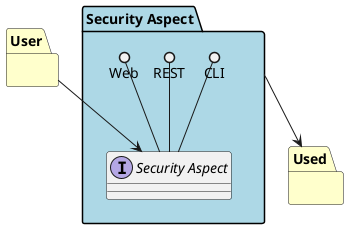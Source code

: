 @startuml

package "User" #ffffcc {

}

package "Used" #ffffcc {

}

package "Security Aspect" #lightblue {

    interface "Security Aspect" as i {
    
    }


    CLI ()-- i
    REST ()-- i
    Web ()-- i
    


}
User --> i
"Security Aspect" --> Used

@enduml
